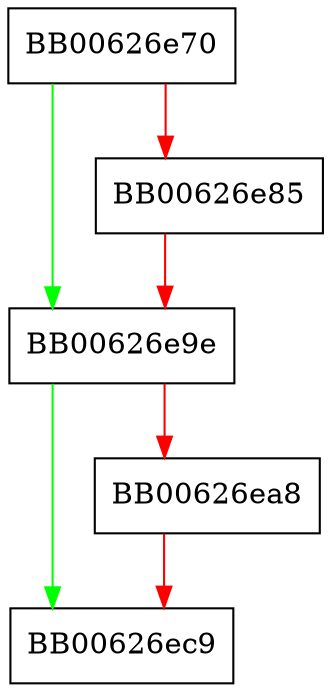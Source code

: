 digraph ossl_pkcs7_set1_propq {
  node [shape="box"];
  graph [splines=ortho];
  BB00626e70 -> BB00626e9e [color="green"];
  BB00626e70 -> BB00626e85 [color="red"];
  BB00626e85 -> BB00626e9e [color="red"];
  BB00626e9e -> BB00626ec9 [color="green"];
  BB00626e9e -> BB00626ea8 [color="red"];
  BB00626ea8 -> BB00626ec9 [color="red"];
}